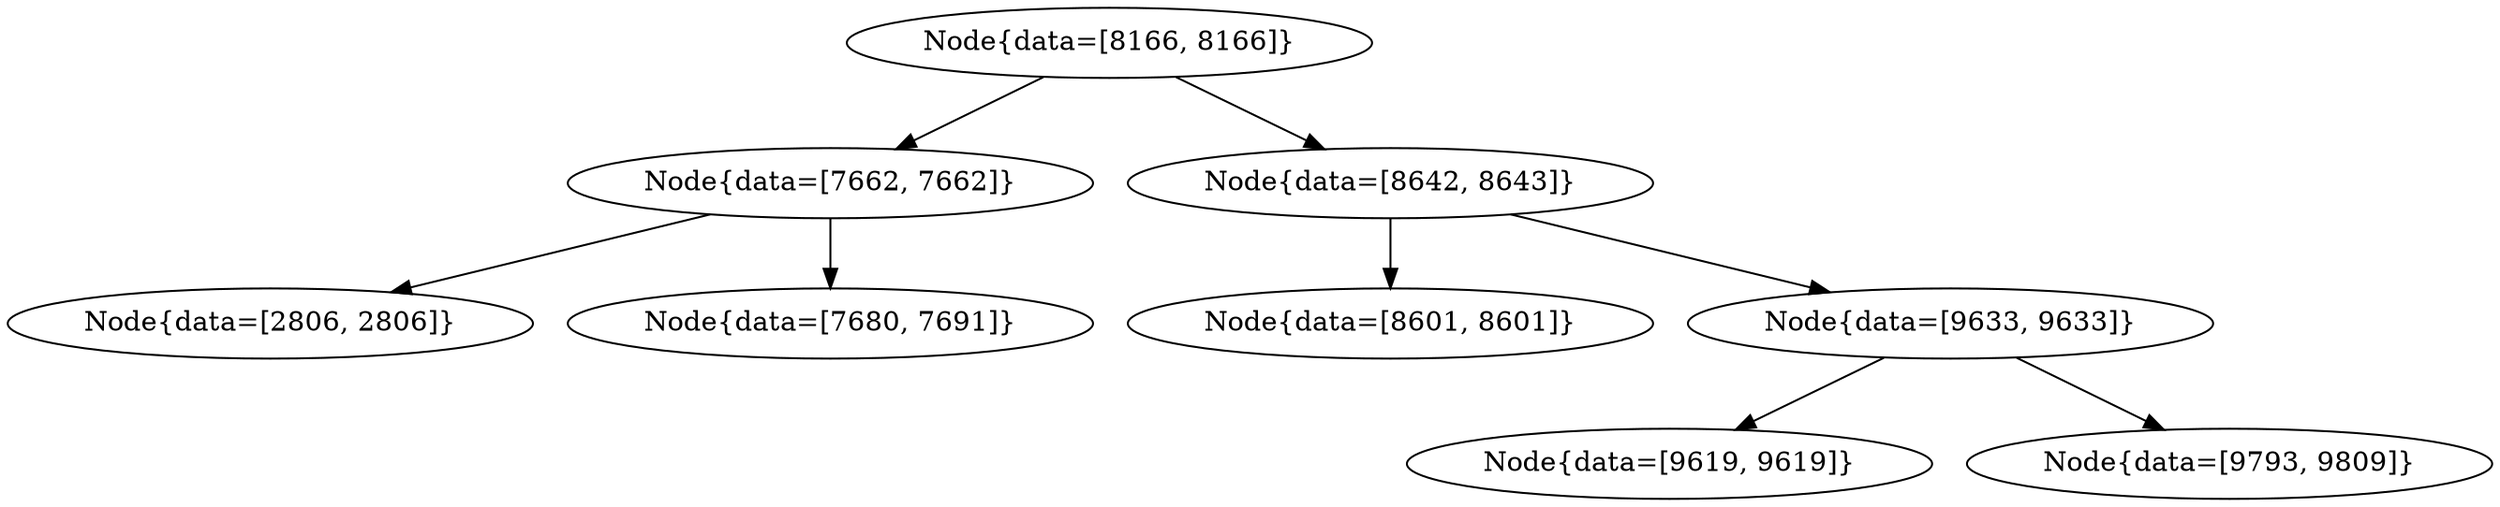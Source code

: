 digraph G{
1666726878 [label="Node{data=[8166, 8166]}"]
1666726878 -> 1229876667
1229876667 [label="Node{data=[7662, 7662]}"]
1229876667 -> 1777774603
1777774603 [label="Node{data=[2806, 2806]}"]
1229876667 -> 1898858991
1898858991 [label="Node{data=[7680, 7691]}"]
1666726878 -> 1401559775
1401559775 [label="Node{data=[8642, 8643]}"]
1401559775 -> 1762891424
1762891424 [label="Node{data=[8601, 8601]}"]
1401559775 -> 892929377
892929377 [label="Node{data=[9633, 9633]}"]
892929377 -> 920343320
920343320 [label="Node{data=[9619, 9619]}"]
892929377 -> 889519102
889519102 [label="Node{data=[9793, 9809]}"]
}